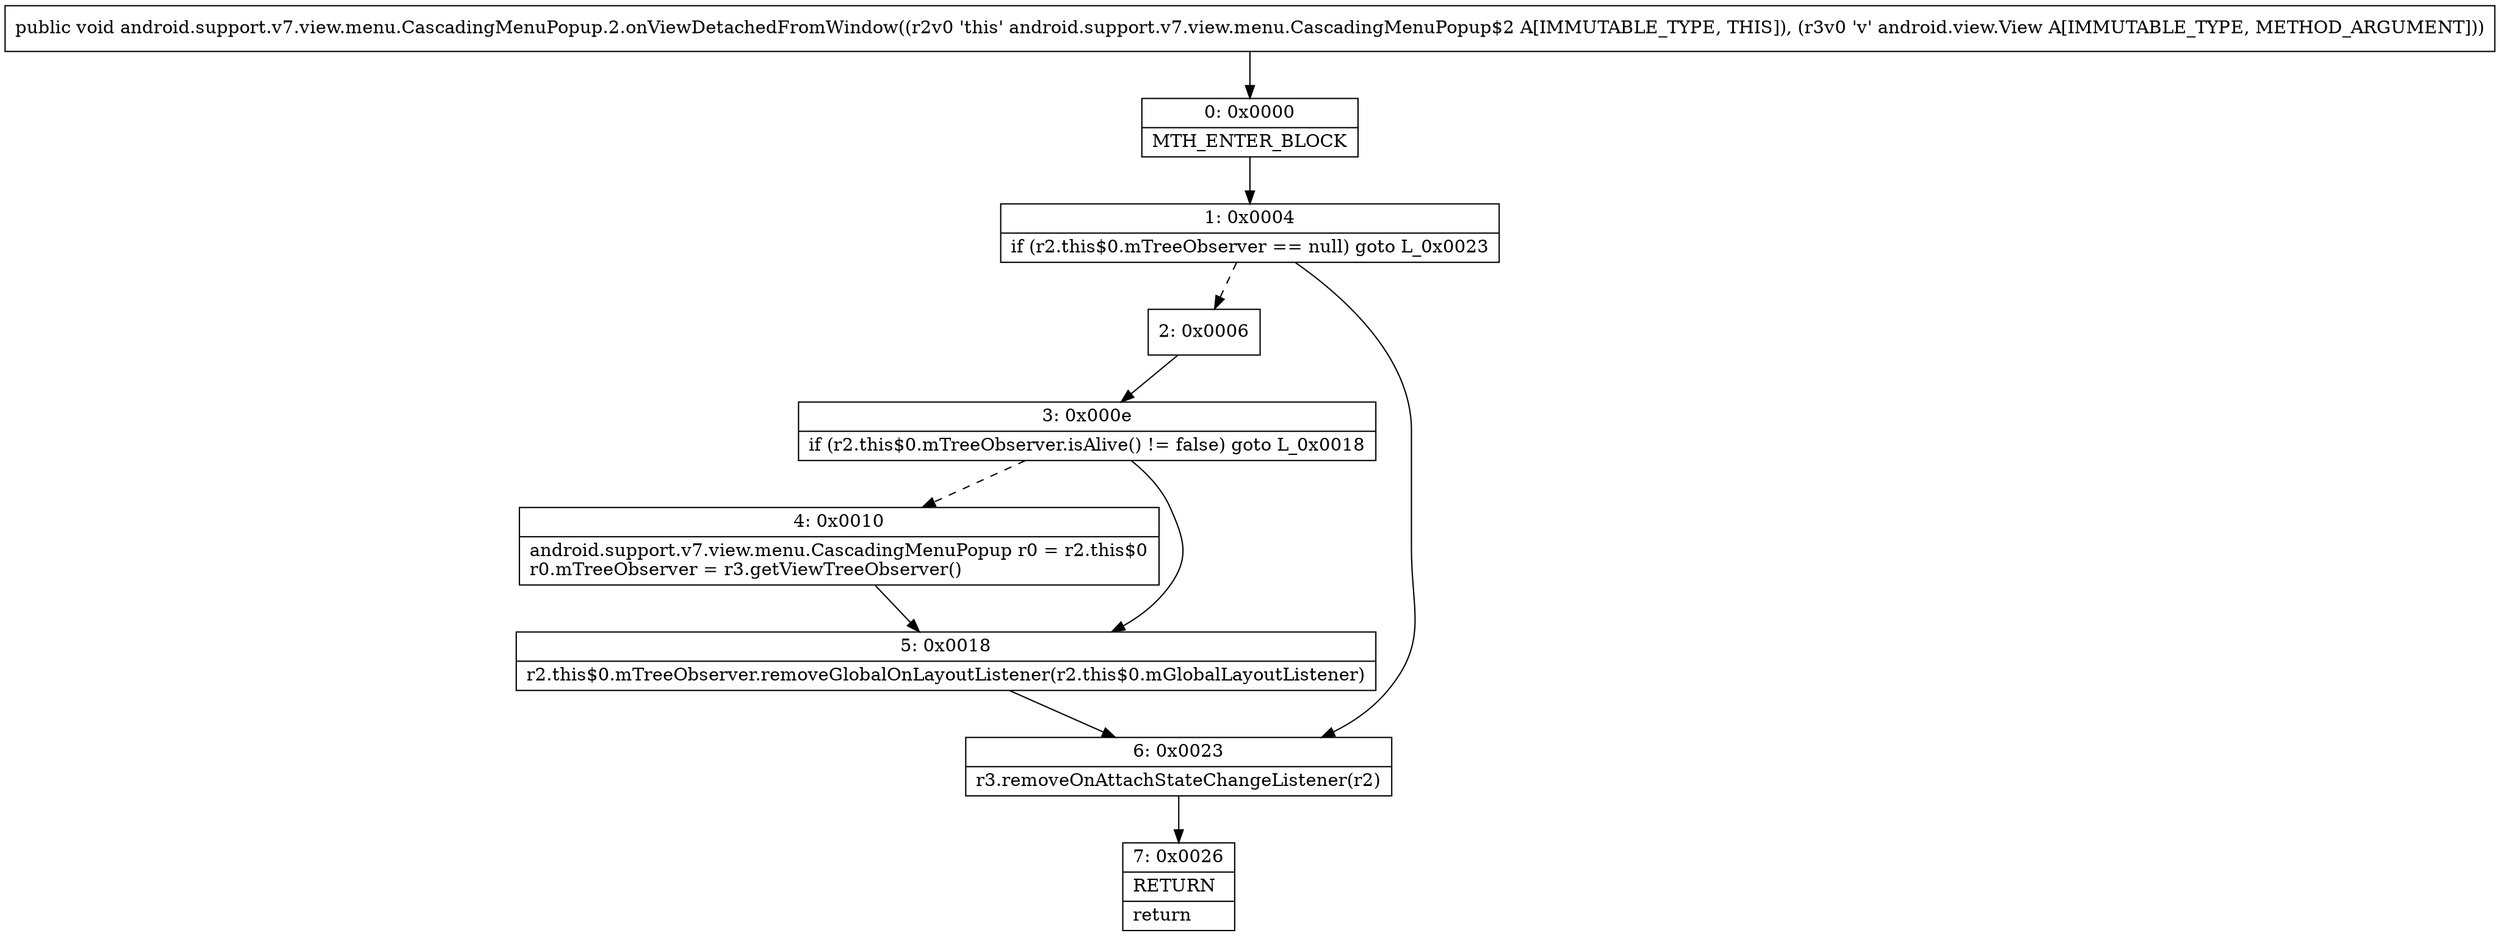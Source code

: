 digraph "CFG forandroid.support.v7.view.menu.CascadingMenuPopup.2.onViewDetachedFromWindow(Landroid\/view\/View;)V" {
Node_0 [shape=record,label="{0\:\ 0x0000|MTH_ENTER_BLOCK\l}"];
Node_1 [shape=record,label="{1\:\ 0x0004|if (r2.this$0.mTreeObserver == null) goto L_0x0023\l}"];
Node_2 [shape=record,label="{2\:\ 0x0006}"];
Node_3 [shape=record,label="{3\:\ 0x000e|if (r2.this$0.mTreeObserver.isAlive() != false) goto L_0x0018\l}"];
Node_4 [shape=record,label="{4\:\ 0x0010|android.support.v7.view.menu.CascadingMenuPopup r0 = r2.this$0\lr0.mTreeObserver = r3.getViewTreeObserver()\l}"];
Node_5 [shape=record,label="{5\:\ 0x0018|r2.this$0.mTreeObserver.removeGlobalOnLayoutListener(r2.this$0.mGlobalLayoutListener)\l}"];
Node_6 [shape=record,label="{6\:\ 0x0023|r3.removeOnAttachStateChangeListener(r2)\l}"];
Node_7 [shape=record,label="{7\:\ 0x0026|RETURN\l|return\l}"];
MethodNode[shape=record,label="{public void android.support.v7.view.menu.CascadingMenuPopup.2.onViewDetachedFromWindow((r2v0 'this' android.support.v7.view.menu.CascadingMenuPopup$2 A[IMMUTABLE_TYPE, THIS]), (r3v0 'v' android.view.View A[IMMUTABLE_TYPE, METHOD_ARGUMENT])) }"];
MethodNode -> Node_0;
Node_0 -> Node_1;
Node_1 -> Node_2[style=dashed];
Node_1 -> Node_6;
Node_2 -> Node_3;
Node_3 -> Node_4[style=dashed];
Node_3 -> Node_5;
Node_4 -> Node_5;
Node_5 -> Node_6;
Node_6 -> Node_7;
}

